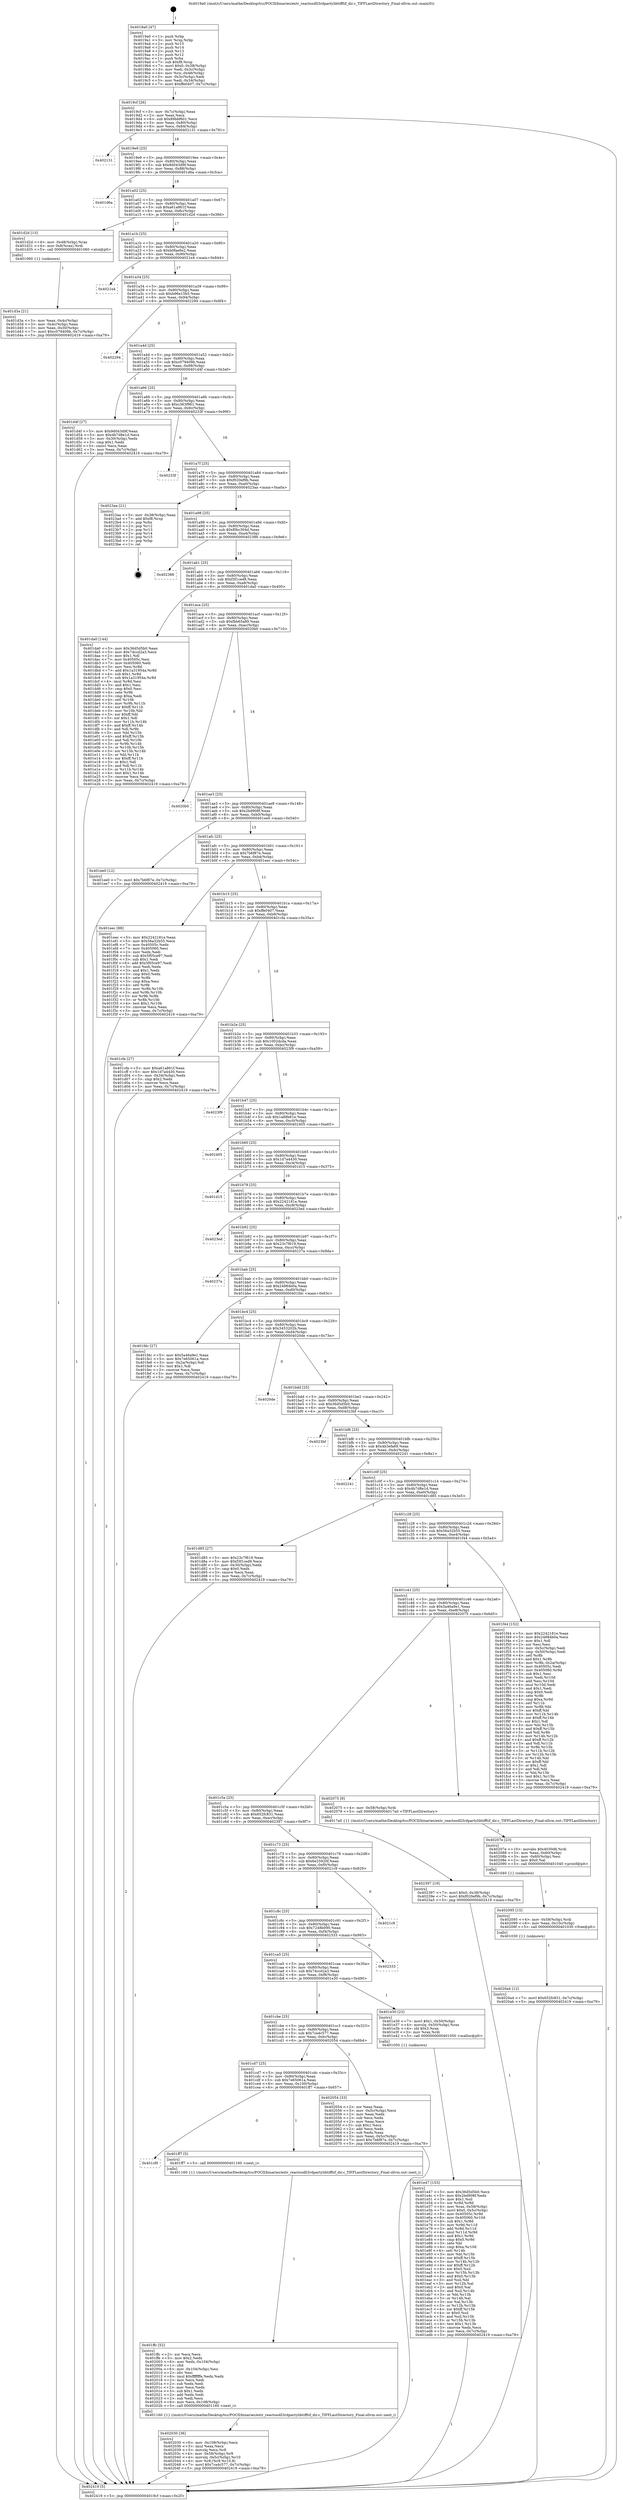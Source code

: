 digraph "0x4019a0" {
  label = "0x4019a0 (/mnt/c/Users/mathe/Desktop/tcc/POCII/binaries/extr_reactosdll3rdpartylibtifftif_dir.c_TIFFLastDirectory_Final-ollvm.out::main(0))"
  labelloc = "t"
  node[shape=record]

  Entry [label="",width=0.3,height=0.3,shape=circle,fillcolor=black,style=filled]
  "0x4019cf" [label="{
     0x4019cf [26]\l
     | [instrs]\l
     &nbsp;&nbsp;0x4019cf \<+3\>: mov -0x7c(%rbp),%eax\l
     &nbsp;&nbsp;0x4019d2 \<+2\>: mov %eax,%ecx\l
     &nbsp;&nbsp;0x4019d4 \<+6\>: sub $0x89bbf601,%ecx\l
     &nbsp;&nbsp;0x4019da \<+3\>: mov %eax,-0x80(%rbp)\l
     &nbsp;&nbsp;0x4019dd \<+6\>: mov %ecx,-0x84(%rbp)\l
     &nbsp;&nbsp;0x4019e3 \<+6\>: je 0000000000402131 \<main+0x791\>\l
  }"]
  "0x402131" [label="{
     0x402131\l
  }", style=dashed]
  "0x4019e9" [label="{
     0x4019e9 [25]\l
     | [instrs]\l
     &nbsp;&nbsp;0x4019e9 \<+5\>: jmp 00000000004019ee \<main+0x4e\>\l
     &nbsp;&nbsp;0x4019ee \<+3\>: mov -0x80(%rbp),%eax\l
     &nbsp;&nbsp;0x4019f1 \<+5\>: sub $0x9d043d9f,%eax\l
     &nbsp;&nbsp;0x4019f6 \<+6\>: mov %eax,-0x88(%rbp)\l
     &nbsp;&nbsp;0x4019fc \<+6\>: je 0000000000401d6a \<main+0x3ca\>\l
  }"]
  Exit [label="",width=0.3,height=0.3,shape=circle,fillcolor=black,style=filled,peripheries=2]
  "0x401d6a" [label="{
     0x401d6a\l
  }", style=dashed]
  "0x401a02" [label="{
     0x401a02 [25]\l
     | [instrs]\l
     &nbsp;&nbsp;0x401a02 \<+5\>: jmp 0000000000401a07 \<main+0x67\>\l
     &nbsp;&nbsp;0x401a07 \<+3\>: mov -0x80(%rbp),%eax\l
     &nbsp;&nbsp;0x401a0a \<+5\>: sub $0xa61a861f,%eax\l
     &nbsp;&nbsp;0x401a0f \<+6\>: mov %eax,-0x8c(%rbp)\l
     &nbsp;&nbsp;0x401a15 \<+6\>: je 0000000000401d2d \<main+0x38d\>\l
  }"]
  "0x4020a4" [label="{
     0x4020a4 [12]\l
     | [instrs]\l
     &nbsp;&nbsp;0x4020a4 \<+7\>: movl $0x652fc831,-0x7c(%rbp)\l
     &nbsp;&nbsp;0x4020ab \<+5\>: jmp 0000000000402419 \<main+0xa79\>\l
  }"]
  "0x401d2d" [label="{
     0x401d2d [13]\l
     | [instrs]\l
     &nbsp;&nbsp;0x401d2d \<+4\>: mov -0x48(%rbp),%rax\l
     &nbsp;&nbsp;0x401d31 \<+4\>: mov 0x8(%rax),%rdi\l
     &nbsp;&nbsp;0x401d35 \<+5\>: call 0000000000401060 \<atoi@plt\>\l
     | [calls]\l
     &nbsp;&nbsp;0x401060 \{1\} (unknown)\l
  }"]
  "0x401a1b" [label="{
     0x401a1b [25]\l
     | [instrs]\l
     &nbsp;&nbsp;0x401a1b \<+5\>: jmp 0000000000401a20 \<main+0x80\>\l
     &nbsp;&nbsp;0x401a20 \<+3\>: mov -0x80(%rbp),%eax\l
     &nbsp;&nbsp;0x401a23 \<+5\>: sub $0xb0fae6e2,%eax\l
     &nbsp;&nbsp;0x401a28 \<+6\>: mov %eax,-0x90(%rbp)\l
     &nbsp;&nbsp;0x401a2e \<+6\>: je 00000000004021e4 \<main+0x844\>\l
  }"]
  "0x402095" [label="{
     0x402095 [15]\l
     | [instrs]\l
     &nbsp;&nbsp;0x402095 \<+4\>: mov -0x58(%rbp),%rdi\l
     &nbsp;&nbsp;0x402099 \<+6\>: mov %eax,-0x10c(%rbp)\l
     &nbsp;&nbsp;0x40209f \<+5\>: call 0000000000401030 \<free@plt\>\l
     | [calls]\l
     &nbsp;&nbsp;0x401030 \{1\} (unknown)\l
  }"]
  "0x4021e4" [label="{
     0x4021e4\l
  }", style=dashed]
  "0x401a34" [label="{
     0x401a34 [25]\l
     | [instrs]\l
     &nbsp;&nbsp;0x401a34 \<+5\>: jmp 0000000000401a39 \<main+0x99\>\l
     &nbsp;&nbsp;0x401a39 \<+3\>: mov -0x80(%rbp),%eax\l
     &nbsp;&nbsp;0x401a3c \<+5\>: sub $0xb96e15b5,%eax\l
     &nbsp;&nbsp;0x401a41 \<+6\>: mov %eax,-0x94(%rbp)\l
     &nbsp;&nbsp;0x401a47 \<+6\>: je 0000000000402294 \<main+0x8f4\>\l
  }"]
  "0x40207e" [label="{
     0x40207e [23]\l
     | [instrs]\l
     &nbsp;&nbsp;0x40207e \<+10\>: movabs $0x4030d6,%rdi\l
     &nbsp;&nbsp;0x402088 \<+3\>: mov %eax,-0x60(%rbp)\l
     &nbsp;&nbsp;0x40208b \<+3\>: mov -0x60(%rbp),%esi\l
     &nbsp;&nbsp;0x40208e \<+2\>: mov $0x0,%al\l
     &nbsp;&nbsp;0x402090 \<+5\>: call 0000000000401040 \<printf@plt\>\l
     | [calls]\l
     &nbsp;&nbsp;0x401040 \{1\} (unknown)\l
  }"]
  "0x402294" [label="{
     0x402294\l
  }", style=dashed]
  "0x401a4d" [label="{
     0x401a4d [25]\l
     | [instrs]\l
     &nbsp;&nbsp;0x401a4d \<+5\>: jmp 0000000000401a52 \<main+0xb2\>\l
     &nbsp;&nbsp;0x401a52 \<+3\>: mov -0x80(%rbp),%eax\l
     &nbsp;&nbsp;0x401a55 \<+5\>: sub $0xc079409b,%eax\l
     &nbsp;&nbsp;0x401a5a \<+6\>: mov %eax,-0x98(%rbp)\l
     &nbsp;&nbsp;0x401a60 \<+6\>: je 0000000000401d4f \<main+0x3af\>\l
  }"]
  "0x402030" [label="{
     0x402030 [36]\l
     | [instrs]\l
     &nbsp;&nbsp;0x402030 \<+6\>: mov -0x108(%rbp),%ecx\l
     &nbsp;&nbsp;0x402036 \<+3\>: imul %eax,%ecx\l
     &nbsp;&nbsp;0x402039 \<+3\>: movslq %ecx,%r8\l
     &nbsp;&nbsp;0x40203c \<+4\>: mov -0x58(%rbp),%r9\l
     &nbsp;&nbsp;0x402040 \<+4\>: movslq -0x5c(%rbp),%r10\l
     &nbsp;&nbsp;0x402044 \<+4\>: mov %r8,(%r9,%r10,8)\l
     &nbsp;&nbsp;0x402048 \<+7\>: movl $0x7ca4c577,-0x7c(%rbp)\l
     &nbsp;&nbsp;0x40204f \<+5\>: jmp 0000000000402419 \<main+0xa79\>\l
  }"]
  "0x401d4f" [label="{
     0x401d4f [27]\l
     | [instrs]\l
     &nbsp;&nbsp;0x401d4f \<+5\>: mov $0x9d043d9f,%eax\l
     &nbsp;&nbsp;0x401d54 \<+5\>: mov $0x4b7d8e1d,%ecx\l
     &nbsp;&nbsp;0x401d59 \<+3\>: mov -0x30(%rbp),%edx\l
     &nbsp;&nbsp;0x401d5c \<+3\>: cmp $0x1,%edx\l
     &nbsp;&nbsp;0x401d5f \<+3\>: cmovl %ecx,%eax\l
     &nbsp;&nbsp;0x401d62 \<+3\>: mov %eax,-0x7c(%rbp)\l
     &nbsp;&nbsp;0x401d65 \<+5\>: jmp 0000000000402419 \<main+0xa79\>\l
  }"]
  "0x401a66" [label="{
     0x401a66 [25]\l
     | [instrs]\l
     &nbsp;&nbsp;0x401a66 \<+5\>: jmp 0000000000401a6b \<main+0xcb\>\l
     &nbsp;&nbsp;0x401a6b \<+3\>: mov -0x80(%rbp),%eax\l
     &nbsp;&nbsp;0x401a6e \<+5\>: sub $0xc363f961,%eax\l
     &nbsp;&nbsp;0x401a73 \<+6\>: mov %eax,-0x9c(%rbp)\l
     &nbsp;&nbsp;0x401a79 \<+6\>: je 000000000040233f \<main+0x99f\>\l
  }"]
  "0x401ffc" [label="{
     0x401ffc [52]\l
     | [instrs]\l
     &nbsp;&nbsp;0x401ffc \<+2\>: xor %ecx,%ecx\l
     &nbsp;&nbsp;0x401ffe \<+5\>: mov $0x2,%edx\l
     &nbsp;&nbsp;0x402003 \<+6\>: mov %edx,-0x104(%rbp)\l
     &nbsp;&nbsp;0x402009 \<+1\>: cltd\l
     &nbsp;&nbsp;0x40200a \<+6\>: mov -0x104(%rbp),%esi\l
     &nbsp;&nbsp;0x402010 \<+2\>: idiv %esi\l
     &nbsp;&nbsp;0x402012 \<+6\>: imul $0xfffffffe,%edx,%edx\l
     &nbsp;&nbsp;0x402018 \<+2\>: mov %ecx,%edi\l
     &nbsp;&nbsp;0x40201a \<+2\>: sub %edx,%edi\l
     &nbsp;&nbsp;0x40201c \<+2\>: mov %ecx,%edx\l
     &nbsp;&nbsp;0x40201e \<+3\>: sub $0x1,%edx\l
     &nbsp;&nbsp;0x402021 \<+2\>: add %edx,%edi\l
     &nbsp;&nbsp;0x402023 \<+2\>: sub %edi,%ecx\l
     &nbsp;&nbsp;0x402025 \<+6\>: mov %ecx,-0x108(%rbp)\l
     &nbsp;&nbsp;0x40202b \<+5\>: call 0000000000401160 \<next_i\>\l
     | [calls]\l
     &nbsp;&nbsp;0x401160 \{1\} (/mnt/c/Users/mathe/Desktop/tcc/POCII/binaries/extr_reactosdll3rdpartylibtifftif_dir.c_TIFFLastDirectory_Final-ollvm.out::next_i)\l
  }"]
  "0x40233f" [label="{
     0x40233f\l
  }", style=dashed]
  "0x401a7f" [label="{
     0x401a7f [25]\l
     | [instrs]\l
     &nbsp;&nbsp;0x401a7f \<+5\>: jmp 0000000000401a84 \<main+0xe4\>\l
     &nbsp;&nbsp;0x401a84 \<+3\>: mov -0x80(%rbp),%eax\l
     &nbsp;&nbsp;0x401a87 \<+5\>: sub $0xf020ef9b,%eax\l
     &nbsp;&nbsp;0x401a8c \<+6\>: mov %eax,-0xa0(%rbp)\l
     &nbsp;&nbsp;0x401a92 \<+6\>: je 00000000004023aa \<main+0xa0a\>\l
  }"]
  "0x401cf0" [label="{
     0x401cf0\l
  }", style=dashed]
  "0x4023aa" [label="{
     0x4023aa [21]\l
     | [instrs]\l
     &nbsp;&nbsp;0x4023aa \<+3\>: mov -0x38(%rbp),%eax\l
     &nbsp;&nbsp;0x4023ad \<+7\>: add $0xf8,%rsp\l
     &nbsp;&nbsp;0x4023b4 \<+1\>: pop %rbx\l
     &nbsp;&nbsp;0x4023b5 \<+2\>: pop %r12\l
     &nbsp;&nbsp;0x4023b7 \<+2\>: pop %r13\l
     &nbsp;&nbsp;0x4023b9 \<+2\>: pop %r14\l
     &nbsp;&nbsp;0x4023bb \<+2\>: pop %r15\l
     &nbsp;&nbsp;0x4023bd \<+1\>: pop %rbp\l
     &nbsp;&nbsp;0x4023be \<+1\>: ret\l
  }"]
  "0x401a98" [label="{
     0x401a98 [25]\l
     | [instrs]\l
     &nbsp;&nbsp;0x401a98 \<+5\>: jmp 0000000000401a9d \<main+0xfd\>\l
     &nbsp;&nbsp;0x401a9d \<+3\>: mov -0x80(%rbp),%eax\l
     &nbsp;&nbsp;0x401aa0 \<+5\>: sub $0xf0bc304d,%eax\l
     &nbsp;&nbsp;0x401aa5 \<+6\>: mov %eax,-0xa4(%rbp)\l
     &nbsp;&nbsp;0x401aab \<+6\>: je 0000000000402386 \<main+0x9e6\>\l
  }"]
  "0x401ff7" [label="{
     0x401ff7 [5]\l
     | [instrs]\l
     &nbsp;&nbsp;0x401ff7 \<+5\>: call 0000000000401160 \<next_i\>\l
     | [calls]\l
     &nbsp;&nbsp;0x401160 \{1\} (/mnt/c/Users/mathe/Desktop/tcc/POCII/binaries/extr_reactosdll3rdpartylibtifftif_dir.c_TIFFLastDirectory_Final-ollvm.out::next_i)\l
  }"]
  "0x402386" [label="{
     0x402386\l
  }", style=dashed]
  "0x401ab1" [label="{
     0x401ab1 [25]\l
     | [instrs]\l
     &nbsp;&nbsp;0x401ab1 \<+5\>: jmp 0000000000401ab6 \<main+0x116\>\l
     &nbsp;&nbsp;0x401ab6 \<+3\>: mov -0x80(%rbp),%eax\l
     &nbsp;&nbsp;0x401ab9 \<+5\>: sub $0xf3f1ced9,%eax\l
     &nbsp;&nbsp;0x401abe \<+6\>: mov %eax,-0xa8(%rbp)\l
     &nbsp;&nbsp;0x401ac4 \<+6\>: je 0000000000401da0 \<main+0x400\>\l
  }"]
  "0x401cd7" [label="{
     0x401cd7 [25]\l
     | [instrs]\l
     &nbsp;&nbsp;0x401cd7 \<+5\>: jmp 0000000000401cdc \<main+0x33c\>\l
     &nbsp;&nbsp;0x401cdc \<+3\>: mov -0x80(%rbp),%eax\l
     &nbsp;&nbsp;0x401cdf \<+5\>: sub $0x7e65061a,%eax\l
     &nbsp;&nbsp;0x401ce4 \<+6\>: mov %eax,-0x100(%rbp)\l
     &nbsp;&nbsp;0x401cea \<+6\>: je 0000000000401ff7 \<main+0x657\>\l
  }"]
  "0x401da0" [label="{
     0x401da0 [144]\l
     | [instrs]\l
     &nbsp;&nbsp;0x401da0 \<+5\>: mov $0x36d5d5b0,%eax\l
     &nbsp;&nbsp;0x401da5 \<+5\>: mov $0x74ccd2a3,%ecx\l
     &nbsp;&nbsp;0x401daa \<+2\>: mov $0x1,%dl\l
     &nbsp;&nbsp;0x401dac \<+7\>: mov 0x40505c,%esi\l
     &nbsp;&nbsp;0x401db3 \<+7\>: mov 0x405060,%edi\l
     &nbsp;&nbsp;0x401dba \<+3\>: mov %esi,%r8d\l
     &nbsp;&nbsp;0x401dbd \<+7\>: add $0x1a31954a,%r8d\l
     &nbsp;&nbsp;0x401dc4 \<+4\>: sub $0x1,%r8d\l
     &nbsp;&nbsp;0x401dc8 \<+7\>: sub $0x1a31954a,%r8d\l
     &nbsp;&nbsp;0x401dcf \<+4\>: imul %r8d,%esi\l
     &nbsp;&nbsp;0x401dd3 \<+3\>: and $0x1,%esi\l
     &nbsp;&nbsp;0x401dd6 \<+3\>: cmp $0x0,%esi\l
     &nbsp;&nbsp;0x401dd9 \<+4\>: sete %r9b\l
     &nbsp;&nbsp;0x401ddd \<+3\>: cmp $0xa,%edi\l
     &nbsp;&nbsp;0x401de0 \<+4\>: setl %r10b\l
     &nbsp;&nbsp;0x401de4 \<+3\>: mov %r9b,%r11b\l
     &nbsp;&nbsp;0x401de7 \<+4\>: xor $0xff,%r11b\l
     &nbsp;&nbsp;0x401deb \<+3\>: mov %r10b,%bl\l
     &nbsp;&nbsp;0x401dee \<+3\>: xor $0xff,%bl\l
     &nbsp;&nbsp;0x401df1 \<+3\>: xor $0x1,%dl\l
     &nbsp;&nbsp;0x401df4 \<+3\>: mov %r11b,%r14b\l
     &nbsp;&nbsp;0x401df7 \<+4\>: and $0xff,%r14b\l
     &nbsp;&nbsp;0x401dfb \<+3\>: and %dl,%r9b\l
     &nbsp;&nbsp;0x401dfe \<+3\>: mov %bl,%r15b\l
     &nbsp;&nbsp;0x401e01 \<+4\>: and $0xff,%r15b\l
     &nbsp;&nbsp;0x401e05 \<+3\>: and %dl,%r10b\l
     &nbsp;&nbsp;0x401e08 \<+3\>: or %r9b,%r14b\l
     &nbsp;&nbsp;0x401e0b \<+3\>: or %r10b,%r15b\l
     &nbsp;&nbsp;0x401e0e \<+3\>: xor %r15b,%r14b\l
     &nbsp;&nbsp;0x401e11 \<+3\>: or %bl,%r11b\l
     &nbsp;&nbsp;0x401e14 \<+4\>: xor $0xff,%r11b\l
     &nbsp;&nbsp;0x401e18 \<+3\>: or $0x1,%dl\l
     &nbsp;&nbsp;0x401e1b \<+3\>: and %dl,%r11b\l
     &nbsp;&nbsp;0x401e1e \<+3\>: or %r11b,%r14b\l
     &nbsp;&nbsp;0x401e21 \<+4\>: test $0x1,%r14b\l
     &nbsp;&nbsp;0x401e25 \<+3\>: cmovne %ecx,%eax\l
     &nbsp;&nbsp;0x401e28 \<+3\>: mov %eax,-0x7c(%rbp)\l
     &nbsp;&nbsp;0x401e2b \<+5\>: jmp 0000000000402419 \<main+0xa79\>\l
  }"]
  "0x401aca" [label="{
     0x401aca [25]\l
     | [instrs]\l
     &nbsp;&nbsp;0x401aca \<+5\>: jmp 0000000000401acf \<main+0x12f\>\l
     &nbsp;&nbsp;0x401acf \<+3\>: mov -0x80(%rbp),%eax\l
     &nbsp;&nbsp;0x401ad2 \<+5\>: sub $0xfbb65a89,%eax\l
     &nbsp;&nbsp;0x401ad7 \<+6\>: mov %eax,-0xac(%rbp)\l
     &nbsp;&nbsp;0x401add \<+6\>: je 00000000004020b0 \<main+0x710\>\l
  }"]
  "0x402054" [label="{
     0x402054 [33]\l
     | [instrs]\l
     &nbsp;&nbsp;0x402054 \<+2\>: xor %eax,%eax\l
     &nbsp;&nbsp;0x402056 \<+3\>: mov -0x5c(%rbp),%ecx\l
     &nbsp;&nbsp;0x402059 \<+2\>: mov %eax,%edx\l
     &nbsp;&nbsp;0x40205b \<+2\>: sub %ecx,%edx\l
     &nbsp;&nbsp;0x40205d \<+2\>: mov %eax,%ecx\l
     &nbsp;&nbsp;0x40205f \<+3\>: sub $0x1,%ecx\l
     &nbsp;&nbsp;0x402062 \<+2\>: add %ecx,%edx\l
     &nbsp;&nbsp;0x402064 \<+2\>: sub %edx,%eax\l
     &nbsp;&nbsp;0x402066 \<+3\>: mov %eax,-0x5c(%rbp)\l
     &nbsp;&nbsp;0x402069 \<+7\>: movl $0x7b6f87e,-0x7c(%rbp)\l
     &nbsp;&nbsp;0x402070 \<+5\>: jmp 0000000000402419 \<main+0xa79\>\l
  }"]
  "0x4020b0" [label="{
     0x4020b0\l
  }", style=dashed]
  "0x401ae3" [label="{
     0x401ae3 [25]\l
     | [instrs]\l
     &nbsp;&nbsp;0x401ae3 \<+5\>: jmp 0000000000401ae8 \<main+0x148\>\l
     &nbsp;&nbsp;0x401ae8 \<+3\>: mov -0x80(%rbp),%eax\l
     &nbsp;&nbsp;0x401aeb \<+5\>: sub $0x2bd908f,%eax\l
     &nbsp;&nbsp;0x401af0 \<+6\>: mov %eax,-0xb0(%rbp)\l
     &nbsp;&nbsp;0x401af6 \<+6\>: je 0000000000401ee0 \<main+0x540\>\l
  }"]
  "0x401e47" [label="{
     0x401e47 [153]\l
     | [instrs]\l
     &nbsp;&nbsp;0x401e47 \<+5\>: mov $0x36d5d5b0,%ecx\l
     &nbsp;&nbsp;0x401e4c \<+5\>: mov $0x2bd908f,%edx\l
     &nbsp;&nbsp;0x401e51 \<+3\>: mov $0x1,%sil\l
     &nbsp;&nbsp;0x401e54 \<+3\>: xor %r8d,%r8d\l
     &nbsp;&nbsp;0x401e57 \<+4\>: mov %rax,-0x58(%rbp)\l
     &nbsp;&nbsp;0x401e5b \<+7\>: movl $0x0,-0x5c(%rbp)\l
     &nbsp;&nbsp;0x401e62 \<+8\>: mov 0x40505c,%r9d\l
     &nbsp;&nbsp;0x401e6a \<+8\>: mov 0x405060,%r10d\l
     &nbsp;&nbsp;0x401e72 \<+4\>: sub $0x1,%r8d\l
     &nbsp;&nbsp;0x401e76 \<+3\>: mov %r9d,%r11d\l
     &nbsp;&nbsp;0x401e79 \<+3\>: add %r8d,%r11d\l
     &nbsp;&nbsp;0x401e7c \<+4\>: imul %r11d,%r9d\l
     &nbsp;&nbsp;0x401e80 \<+4\>: and $0x1,%r9d\l
     &nbsp;&nbsp;0x401e84 \<+4\>: cmp $0x0,%r9d\l
     &nbsp;&nbsp;0x401e88 \<+3\>: sete %bl\l
     &nbsp;&nbsp;0x401e8b \<+4\>: cmp $0xa,%r10d\l
     &nbsp;&nbsp;0x401e8f \<+4\>: setl %r14b\l
     &nbsp;&nbsp;0x401e93 \<+3\>: mov %bl,%r15b\l
     &nbsp;&nbsp;0x401e96 \<+4\>: xor $0xff,%r15b\l
     &nbsp;&nbsp;0x401e9a \<+3\>: mov %r14b,%r12b\l
     &nbsp;&nbsp;0x401e9d \<+4\>: xor $0xff,%r12b\l
     &nbsp;&nbsp;0x401ea1 \<+4\>: xor $0x0,%sil\l
     &nbsp;&nbsp;0x401ea5 \<+3\>: mov %r15b,%r13b\l
     &nbsp;&nbsp;0x401ea8 \<+4\>: and $0x0,%r13b\l
     &nbsp;&nbsp;0x401eac \<+3\>: and %sil,%bl\l
     &nbsp;&nbsp;0x401eaf \<+3\>: mov %r12b,%al\l
     &nbsp;&nbsp;0x401eb2 \<+2\>: and $0x0,%al\l
     &nbsp;&nbsp;0x401eb4 \<+3\>: and %sil,%r14b\l
     &nbsp;&nbsp;0x401eb7 \<+3\>: or %bl,%r13b\l
     &nbsp;&nbsp;0x401eba \<+3\>: or %r14b,%al\l
     &nbsp;&nbsp;0x401ebd \<+3\>: xor %al,%r13b\l
     &nbsp;&nbsp;0x401ec0 \<+3\>: or %r12b,%r15b\l
     &nbsp;&nbsp;0x401ec3 \<+4\>: xor $0xff,%r15b\l
     &nbsp;&nbsp;0x401ec7 \<+4\>: or $0x0,%sil\l
     &nbsp;&nbsp;0x401ecb \<+3\>: and %sil,%r15b\l
     &nbsp;&nbsp;0x401ece \<+3\>: or %r15b,%r13b\l
     &nbsp;&nbsp;0x401ed1 \<+4\>: test $0x1,%r13b\l
     &nbsp;&nbsp;0x401ed5 \<+3\>: cmovne %edx,%ecx\l
     &nbsp;&nbsp;0x401ed8 \<+3\>: mov %ecx,-0x7c(%rbp)\l
     &nbsp;&nbsp;0x401edb \<+5\>: jmp 0000000000402419 \<main+0xa79\>\l
  }"]
  "0x401ee0" [label="{
     0x401ee0 [12]\l
     | [instrs]\l
     &nbsp;&nbsp;0x401ee0 \<+7\>: movl $0x7b6f87e,-0x7c(%rbp)\l
     &nbsp;&nbsp;0x401ee7 \<+5\>: jmp 0000000000402419 \<main+0xa79\>\l
  }"]
  "0x401afc" [label="{
     0x401afc [25]\l
     | [instrs]\l
     &nbsp;&nbsp;0x401afc \<+5\>: jmp 0000000000401b01 \<main+0x161\>\l
     &nbsp;&nbsp;0x401b01 \<+3\>: mov -0x80(%rbp),%eax\l
     &nbsp;&nbsp;0x401b04 \<+5\>: sub $0x7b6f87e,%eax\l
     &nbsp;&nbsp;0x401b09 \<+6\>: mov %eax,-0xb4(%rbp)\l
     &nbsp;&nbsp;0x401b0f \<+6\>: je 0000000000401eec \<main+0x54c\>\l
  }"]
  "0x401cbe" [label="{
     0x401cbe [25]\l
     | [instrs]\l
     &nbsp;&nbsp;0x401cbe \<+5\>: jmp 0000000000401cc3 \<main+0x323\>\l
     &nbsp;&nbsp;0x401cc3 \<+3\>: mov -0x80(%rbp),%eax\l
     &nbsp;&nbsp;0x401cc6 \<+5\>: sub $0x7ca4c577,%eax\l
     &nbsp;&nbsp;0x401ccb \<+6\>: mov %eax,-0xfc(%rbp)\l
     &nbsp;&nbsp;0x401cd1 \<+6\>: je 0000000000402054 \<main+0x6b4\>\l
  }"]
  "0x401eec" [label="{
     0x401eec [88]\l
     | [instrs]\l
     &nbsp;&nbsp;0x401eec \<+5\>: mov $0x2242181e,%eax\l
     &nbsp;&nbsp;0x401ef1 \<+5\>: mov $0x56a32b55,%ecx\l
     &nbsp;&nbsp;0x401ef6 \<+7\>: mov 0x40505c,%edx\l
     &nbsp;&nbsp;0x401efd \<+7\>: mov 0x405060,%esi\l
     &nbsp;&nbsp;0x401f04 \<+2\>: mov %edx,%edi\l
     &nbsp;&nbsp;0x401f06 \<+6\>: sub $0x5f05ce97,%edi\l
     &nbsp;&nbsp;0x401f0c \<+3\>: sub $0x1,%edi\l
     &nbsp;&nbsp;0x401f0f \<+6\>: add $0x5f05ce97,%edi\l
     &nbsp;&nbsp;0x401f15 \<+3\>: imul %edi,%edx\l
     &nbsp;&nbsp;0x401f18 \<+3\>: and $0x1,%edx\l
     &nbsp;&nbsp;0x401f1b \<+3\>: cmp $0x0,%edx\l
     &nbsp;&nbsp;0x401f1e \<+4\>: sete %r8b\l
     &nbsp;&nbsp;0x401f22 \<+3\>: cmp $0xa,%esi\l
     &nbsp;&nbsp;0x401f25 \<+4\>: setl %r9b\l
     &nbsp;&nbsp;0x401f29 \<+3\>: mov %r8b,%r10b\l
     &nbsp;&nbsp;0x401f2c \<+3\>: and %r9b,%r10b\l
     &nbsp;&nbsp;0x401f2f \<+3\>: xor %r9b,%r8b\l
     &nbsp;&nbsp;0x401f32 \<+3\>: or %r8b,%r10b\l
     &nbsp;&nbsp;0x401f35 \<+4\>: test $0x1,%r10b\l
     &nbsp;&nbsp;0x401f39 \<+3\>: cmovne %ecx,%eax\l
     &nbsp;&nbsp;0x401f3c \<+3\>: mov %eax,-0x7c(%rbp)\l
     &nbsp;&nbsp;0x401f3f \<+5\>: jmp 0000000000402419 \<main+0xa79\>\l
  }"]
  "0x401b15" [label="{
     0x401b15 [25]\l
     | [instrs]\l
     &nbsp;&nbsp;0x401b15 \<+5\>: jmp 0000000000401b1a \<main+0x17a\>\l
     &nbsp;&nbsp;0x401b1a \<+3\>: mov -0x80(%rbp),%eax\l
     &nbsp;&nbsp;0x401b1d \<+5\>: sub $0xffe0407,%eax\l
     &nbsp;&nbsp;0x401b22 \<+6\>: mov %eax,-0xb8(%rbp)\l
     &nbsp;&nbsp;0x401b28 \<+6\>: je 0000000000401cfa \<main+0x35a\>\l
  }"]
  "0x401e30" [label="{
     0x401e30 [23]\l
     | [instrs]\l
     &nbsp;&nbsp;0x401e30 \<+7\>: movl $0x1,-0x50(%rbp)\l
     &nbsp;&nbsp;0x401e37 \<+4\>: movslq -0x50(%rbp),%rax\l
     &nbsp;&nbsp;0x401e3b \<+4\>: shl $0x3,%rax\l
     &nbsp;&nbsp;0x401e3f \<+3\>: mov %rax,%rdi\l
     &nbsp;&nbsp;0x401e42 \<+5\>: call 0000000000401050 \<malloc@plt\>\l
     | [calls]\l
     &nbsp;&nbsp;0x401050 \{1\} (unknown)\l
  }"]
  "0x401cfa" [label="{
     0x401cfa [27]\l
     | [instrs]\l
     &nbsp;&nbsp;0x401cfa \<+5\>: mov $0xa61a861f,%eax\l
     &nbsp;&nbsp;0x401cff \<+5\>: mov $0x1d7a4430,%ecx\l
     &nbsp;&nbsp;0x401d04 \<+3\>: mov -0x34(%rbp),%edx\l
     &nbsp;&nbsp;0x401d07 \<+3\>: cmp $0x2,%edx\l
     &nbsp;&nbsp;0x401d0a \<+3\>: cmovne %ecx,%eax\l
     &nbsp;&nbsp;0x401d0d \<+3\>: mov %eax,-0x7c(%rbp)\l
     &nbsp;&nbsp;0x401d10 \<+5\>: jmp 0000000000402419 \<main+0xa79\>\l
  }"]
  "0x401b2e" [label="{
     0x401b2e [25]\l
     | [instrs]\l
     &nbsp;&nbsp;0x401b2e \<+5\>: jmp 0000000000401b33 \<main+0x193\>\l
     &nbsp;&nbsp;0x401b33 \<+3\>: mov -0x80(%rbp),%eax\l
     &nbsp;&nbsp;0x401b36 \<+5\>: sub $0x1002dcda,%eax\l
     &nbsp;&nbsp;0x401b3b \<+6\>: mov %eax,-0xbc(%rbp)\l
     &nbsp;&nbsp;0x401b41 \<+6\>: je 00000000004023f9 \<main+0xa59\>\l
  }"]
  "0x402419" [label="{
     0x402419 [5]\l
     | [instrs]\l
     &nbsp;&nbsp;0x402419 \<+5\>: jmp 00000000004019cf \<main+0x2f\>\l
  }"]
  "0x4019a0" [label="{
     0x4019a0 [47]\l
     | [instrs]\l
     &nbsp;&nbsp;0x4019a0 \<+1\>: push %rbp\l
     &nbsp;&nbsp;0x4019a1 \<+3\>: mov %rsp,%rbp\l
     &nbsp;&nbsp;0x4019a4 \<+2\>: push %r15\l
     &nbsp;&nbsp;0x4019a6 \<+2\>: push %r14\l
     &nbsp;&nbsp;0x4019a8 \<+2\>: push %r13\l
     &nbsp;&nbsp;0x4019aa \<+2\>: push %r12\l
     &nbsp;&nbsp;0x4019ac \<+1\>: push %rbx\l
     &nbsp;&nbsp;0x4019ad \<+7\>: sub $0xf8,%rsp\l
     &nbsp;&nbsp;0x4019b4 \<+7\>: movl $0x0,-0x38(%rbp)\l
     &nbsp;&nbsp;0x4019bb \<+3\>: mov %edi,-0x3c(%rbp)\l
     &nbsp;&nbsp;0x4019be \<+4\>: mov %rsi,-0x48(%rbp)\l
     &nbsp;&nbsp;0x4019c2 \<+3\>: mov -0x3c(%rbp),%edi\l
     &nbsp;&nbsp;0x4019c5 \<+3\>: mov %edi,-0x34(%rbp)\l
     &nbsp;&nbsp;0x4019c8 \<+7\>: movl $0xffe0407,-0x7c(%rbp)\l
  }"]
  "0x401d3a" [label="{
     0x401d3a [21]\l
     | [instrs]\l
     &nbsp;&nbsp;0x401d3a \<+3\>: mov %eax,-0x4c(%rbp)\l
     &nbsp;&nbsp;0x401d3d \<+3\>: mov -0x4c(%rbp),%eax\l
     &nbsp;&nbsp;0x401d40 \<+3\>: mov %eax,-0x30(%rbp)\l
     &nbsp;&nbsp;0x401d43 \<+7\>: movl $0xc079409b,-0x7c(%rbp)\l
     &nbsp;&nbsp;0x401d4a \<+5\>: jmp 0000000000402419 \<main+0xa79\>\l
  }"]
  "0x401ca5" [label="{
     0x401ca5 [25]\l
     | [instrs]\l
     &nbsp;&nbsp;0x401ca5 \<+5\>: jmp 0000000000401caa \<main+0x30a\>\l
     &nbsp;&nbsp;0x401caa \<+3\>: mov -0x80(%rbp),%eax\l
     &nbsp;&nbsp;0x401cad \<+5\>: sub $0x74ccd2a3,%eax\l
     &nbsp;&nbsp;0x401cb2 \<+6\>: mov %eax,-0xf8(%rbp)\l
     &nbsp;&nbsp;0x401cb8 \<+6\>: je 0000000000401e30 \<main+0x490\>\l
  }"]
  "0x4023f9" [label="{
     0x4023f9\l
  }", style=dashed]
  "0x401b47" [label="{
     0x401b47 [25]\l
     | [instrs]\l
     &nbsp;&nbsp;0x401b47 \<+5\>: jmp 0000000000401b4c \<main+0x1ac\>\l
     &nbsp;&nbsp;0x401b4c \<+3\>: mov -0x80(%rbp),%eax\l
     &nbsp;&nbsp;0x401b4f \<+5\>: sub $0x1a88b61e,%eax\l
     &nbsp;&nbsp;0x401b54 \<+6\>: mov %eax,-0xc0(%rbp)\l
     &nbsp;&nbsp;0x401b5a \<+6\>: je 0000000000402405 \<main+0xa65\>\l
  }"]
  "0x402333" [label="{
     0x402333\l
  }", style=dashed]
  "0x402405" [label="{
     0x402405\l
  }", style=dashed]
  "0x401b60" [label="{
     0x401b60 [25]\l
     | [instrs]\l
     &nbsp;&nbsp;0x401b60 \<+5\>: jmp 0000000000401b65 \<main+0x1c5\>\l
     &nbsp;&nbsp;0x401b65 \<+3\>: mov -0x80(%rbp),%eax\l
     &nbsp;&nbsp;0x401b68 \<+5\>: sub $0x1d7a4430,%eax\l
     &nbsp;&nbsp;0x401b6d \<+6\>: mov %eax,-0xc4(%rbp)\l
     &nbsp;&nbsp;0x401b73 \<+6\>: je 0000000000401d15 \<main+0x375\>\l
  }"]
  "0x401c8c" [label="{
     0x401c8c [25]\l
     | [instrs]\l
     &nbsp;&nbsp;0x401c8c \<+5\>: jmp 0000000000401c91 \<main+0x2f1\>\l
     &nbsp;&nbsp;0x401c91 \<+3\>: mov -0x80(%rbp),%eax\l
     &nbsp;&nbsp;0x401c94 \<+5\>: sub $0x7248b090,%eax\l
     &nbsp;&nbsp;0x401c99 \<+6\>: mov %eax,-0xf4(%rbp)\l
     &nbsp;&nbsp;0x401c9f \<+6\>: je 0000000000402333 \<main+0x993\>\l
  }"]
  "0x401d15" [label="{
     0x401d15\l
  }", style=dashed]
  "0x401b79" [label="{
     0x401b79 [25]\l
     | [instrs]\l
     &nbsp;&nbsp;0x401b79 \<+5\>: jmp 0000000000401b7e \<main+0x1de\>\l
     &nbsp;&nbsp;0x401b7e \<+3\>: mov -0x80(%rbp),%eax\l
     &nbsp;&nbsp;0x401b81 \<+5\>: sub $0x2242181e,%eax\l
     &nbsp;&nbsp;0x401b86 \<+6\>: mov %eax,-0xc8(%rbp)\l
     &nbsp;&nbsp;0x401b8c \<+6\>: je 00000000004023ed \<main+0xa4d\>\l
  }"]
  "0x4021c9" [label="{
     0x4021c9\l
  }", style=dashed]
  "0x4023ed" [label="{
     0x4023ed\l
  }", style=dashed]
  "0x401b92" [label="{
     0x401b92 [25]\l
     | [instrs]\l
     &nbsp;&nbsp;0x401b92 \<+5\>: jmp 0000000000401b97 \<main+0x1f7\>\l
     &nbsp;&nbsp;0x401b97 \<+3\>: mov -0x80(%rbp),%eax\l
     &nbsp;&nbsp;0x401b9a \<+5\>: sub $0x23c7f619,%eax\l
     &nbsp;&nbsp;0x401b9f \<+6\>: mov %eax,-0xcc(%rbp)\l
     &nbsp;&nbsp;0x401ba5 \<+6\>: je 000000000040237a \<main+0x9da\>\l
  }"]
  "0x401c73" [label="{
     0x401c73 [25]\l
     | [instrs]\l
     &nbsp;&nbsp;0x401c73 \<+5\>: jmp 0000000000401c78 \<main+0x2d8\>\l
     &nbsp;&nbsp;0x401c78 \<+3\>: mov -0x80(%rbp),%eax\l
     &nbsp;&nbsp;0x401c7b \<+5\>: sub $0x6e25920f,%eax\l
     &nbsp;&nbsp;0x401c80 \<+6\>: mov %eax,-0xf0(%rbp)\l
     &nbsp;&nbsp;0x401c86 \<+6\>: je 00000000004021c9 \<main+0x829\>\l
  }"]
  "0x40237a" [label="{
     0x40237a\l
  }", style=dashed]
  "0x401bab" [label="{
     0x401bab [25]\l
     | [instrs]\l
     &nbsp;&nbsp;0x401bab \<+5\>: jmp 0000000000401bb0 \<main+0x210\>\l
     &nbsp;&nbsp;0x401bb0 \<+3\>: mov -0x80(%rbp),%eax\l
     &nbsp;&nbsp;0x401bb3 \<+5\>: sub $0x24884b0a,%eax\l
     &nbsp;&nbsp;0x401bb8 \<+6\>: mov %eax,-0xd0(%rbp)\l
     &nbsp;&nbsp;0x401bbe \<+6\>: je 0000000000401fdc \<main+0x63c\>\l
  }"]
  "0x402397" [label="{
     0x402397 [19]\l
     | [instrs]\l
     &nbsp;&nbsp;0x402397 \<+7\>: movl $0x0,-0x38(%rbp)\l
     &nbsp;&nbsp;0x40239e \<+7\>: movl $0xf020ef9b,-0x7c(%rbp)\l
     &nbsp;&nbsp;0x4023a5 \<+5\>: jmp 0000000000402419 \<main+0xa79\>\l
  }"]
  "0x401fdc" [label="{
     0x401fdc [27]\l
     | [instrs]\l
     &nbsp;&nbsp;0x401fdc \<+5\>: mov $0x5a46a9e1,%eax\l
     &nbsp;&nbsp;0x401fe1 \<+5\>: mov $0x7e65061a,%ecx\l
     &nbsp;&nbsp;0x401fe6 \<+3\>: mov -0x2a(%rbp),%dl\l
     &nbsp;&nbsp;0x401fe9 \<+3\>: test $0x1,%dl\l
     &nbsp;&nbsp;0x401fec \<+3\>: cmovne %ecx,%eax\l
     &nbsp;&nbsp;0x401fef \<+3\>: mov %eax,-0x7c(%rbp)\l
     &nbsp;&nbsp;0x401ff2 \<+5\>: jmp 0000000000402419 \<main+0xa79\>\l
  }"]
  "0x401bc4" [label="{
     0x401bc4 [25]\l
     | [instrs]\l
     &nbsp;&nbsp;0x401bc4 \<+5\>: jmp 0000000000401bc9 \<main+0x229\>\l
     &nbsp;&nbsp;0x401bc9 \<+3\>: mov -0x80(%rbp),%eax\l
     &nbsp;&nbsp;0x401bcc \<+5\>: sub $0x3453202b,%eax\l
     &nbsp;&nbsp;0x401bd1 \<+6\>: mov %eax,-0xd4(%rbp)\l
     &nbsp;&nbsp;0x401bd7 \<+6\>: je 00000000004020de \<main+0x73e\>\l
  }"]
  "0x401c5a" [label="{
     0x401c5a [25]\l
     | [instrs]\l
     &nbsp;&nbsp;0x401c5a \<+5\>: jmp 0000000000401c5f \<main+0x2bf\>\l
     &nbsp;&nbsp;0x401c5f \<+3\>: mov -0x80(%rbp),%eax\l
     &nbsp;&nbsp;0x401c62 \<+5\>: sub $0x652fc831,%eax\l
     &nbsp;&nbsp;0x401c67 \<+6\>: mov %eax,-0xec(%rbp)\l
     &nbsp;&nbsp;0x401c6d \<+6\>: je 0000000000402397 \<main+0x9f7\>\l
  }"]
  "0x4020de" [label="{
     0x4020de\l
  }", style=dashed]
  "0x401bdd" [label="{
     0x401bdd [25]\l
     | [instrs]\l
     &nbsp;&nbsp;0x401bdd \<+5\>: jmp 0000000000401be2 \<main+0x242\>\l
     &nbsp;&nbsp;0x401be2 \<+3\>: mov -0x80(%rbp),%eax\l
     &nbsp;&nbsp;0x401be5 \<+5\>: sub $0x36d5d5b0,%eax\l
     &nbsp;&nbsp;0x401bea \<+6\>: mov %eax,-0xd8(%rbp)\l
     &nbsp;&nbsp;0x401bf0 \<+6\>: je 00000000004023bf \<main+0xa1f\>\l
  }"]
  "0x402075" [label="{
     0x402075 [9]\l
     | [instrs]\l
     &nbsp;&nbsp;0x402075 \<+4\>: mov -0x58(%rbp),%rdi\l
     &nbsp;&nbsp;0x402079 \<+5\>: call 00000000004017a0 \<TIFFLastDirectory\>\l
     | [calls]\l
     &nbsp;&nbsp;0x4017a0 \{1\} (/mnt/c/Users/mathe/Desktop/tcc/POCII/binaries/extr_reactosdll3rdpartylibtifftif_dir.c_TIFFLastDirectory_Final-ollvm.out::TIFFLastDirectory)\l
  }"]
  "0x4023bf" [label="{
     0x4023bf\l
  }", style=dashed]
  "0x401bf6" [label="{
     0x401bf6 [25]\l
     | [instrs]\l
     &nbsp;&nbsp;0x401bf6 \<+5\>: jmp 0000000000401bfb \<main+0x25b\>\l
     &nbsp;&nbsp;0x401bfb \<+3\>: mov -0x80(%rbp),%eax\l
     &nbsp;&nbsp;0x401bfe \<+5\>: sub $0x4b3efa69,%eax\l
     &nbsp;&nbsp;0x401c03 \<+6\>: mov %eax,-0xdc(%rbp)\l
     &nbsp;&nbsp;0x401c09 \<+6\>: je 0000000000402241 \<main+0x8a1\>\l
  }"]
  "0x401c41" [label="{
     0x401c41 [25]\l
     | [instrs]\l
     &nbsp;&nbsp;0x401c41 \<+5\>: jmp 0000000000401c46 \<main+0x2a6\>\l
     &nbsp;&nbsp;0x401c46 \<+3\>: mov -0x80(%rbp),%eax\l
     &nbsp;&nbsp;0x401c49 \<+5\>: sub $0x5a46a9e1,%eax\l
     &nbsp;&nbsp;0x401c4e \<+6\>: mov %eax,-0xe8(%rbp)\l
     &nbsp;&nbsp;0x401c54 \<+6\>: je 0000000000402075 \<main+0x6d5\>\l
  }"]
  "0x402241" [label="{
     0x402241\l
  }", style=dashed]
  "0x401c0f" [label="{
     0x401c0f [25]\l
     | [instrs]\l
     &nbsp;&nbsp;0x401c0f \<+5\>: jmp 0000000000401c14 \<main+0x274\>\l
     &nbsp;&nbsp;0x401c14 \<+3\>: mov -0x80(%rbp),%eax\l
     &nbsp;&nbsp;0x401c17 \<+5\>: sub $0x4b7d8e1d,%eax\l
     &nbsp;&nbsp;0x401c1c \<+6\>: mov %eax,-0xe0(%rbp)\l
     &nbsp;&nbsp;0x401c22 \<+6\>: je 0000000000401d85 \<main+0x3e5\>\l
  }"]
  "0x401f44" [label="{
     0x401f44 [152]\l
     | [instrs]\l
     &nbsp;&nbsp;0x401f44 \<+5\>: mov $0x2242181e,%eax\l
     &nbsp;&nbsp;0x401f49 \<+5\>: mov $0x24884b0a,%ecx\l
     &nbsp;&nbsp;0x401f4e \<+2\>: mov $0x1,%dl\l
     &nbsp;&nbsp;0x401f50 \<+2\>: xor %esi,%esi\l
     &nbsp;&nbsp;0x401f52 \<+3\>: mov -0x5c(%rbp),%edi\l
     &nbsp;&nbsp;0x401f55 \<+3\>: cmp -0x50(%rbp),%edi\l
     &nbsp;&nbsp;0x401f58 \<+4\>: setl %r8b\l
     &nbsp;&nbsp;0x401f5c \<+4\>: and $0x1,%r8b\l
     &nbsp;&nbsp;0x401f60 \<+4\>: mov %r8b,-0x2a(%rbp)\l
     &nbsp;&nbsp;0x401f64 \<+7\>: mov 0x40505c,%edi\l
     &nbsp;&nbsp;0x401f6b \<+8\>: mov 0x405060,%r9d\l
     &nbsp;&nbsp;0x401f73 \<+3\>: sub $0x1,%esi\l
     &nbsp;&nbsp;0x401f76 \<+3\>: mov %edi,%r10d\l
     &nbsp;&nbsp;0x401f79 \<+3\>: add %esi,%r10d\l
     &nbsp;&nbsp;0x401f7c \<+4\>: imul %r10d,%edi\l
     &nbsp;&nbsp;0x401f80 \<+3\>: and $0x1,%edi\l
     &nbsp;&nbsp;0x401f83 \<+3\>: cmp $0x0,%edi\l
     &nbsp;&nbsp;0x401f86 \<+4\>: sete %r8b\l
     &nbsp;&nbsp;0x401f8a \<+4\>: cmp $0xa,%r9d\l
     &nbsp;&nbsp;0x401f8e \<+4\>: setl %r11b\l
     &nbsp;&nbsp;0x401f92 \<+3\>: mov %r8b,%bl\l
     &nbsp;&nbsp;0x401f95 \<+3\>: xor $0xff,%bl\l
     &nbsp;&nbsp;0x401f98 \<+3\>: mov %r11b,%r14b\l
     &nbsp;&nbsp;0x401f9b \<+4\>: xor $0xff,%r14b\l
     &nbsp;&nbsp;0x401f9f \<+3\>: xor $0x1,%dl\l
     &nbsp;&nbsp;0x401fa2 \<+3\>: mov %bl,%r15b\l
     &nbsp;&nbsp;0x401fa5 \<+4\>: and $0xff,%r15b\l
     &nbsp;&nbsp;0x401fa9 \<+3\>: and %dl,%r8b\l
     &nbsp;&nbsp;0x401fac \<+3\>: mov %r14b,%r12b\l
     &nbsp;&nbsp;0x401faf \<+4\>: and $0xff,%r12b\l
     &nbsp;&nbsp;0x401fb3 \<+3\>: and %dl,%r11b\l
     &nbsp;&nbsp;0x401fb6 \<+3\>: or %r8b,%r15b\l
     &nbsp;&nbsp;0x401fb9 \<+3\>: or %r11b,%r12b\l
     &nbsp;&nbsp;0x401fbc \<+3\>: xor %r12b,%r15b\l
     &nbsp;&nbsp;0x401fbf \<+3\>: or %r14b,%bl\l
     &nbsp;&nbsp;0x401fc2 \<+3\>: xor $0xff,%bl\l
     &nbsp;&nbsp;0x401fc5 \<+3\>: or $0x1,%dl\l
     &nbsp;&nbsp;0x401fc8 \<+2\>: and %dl,%bl\l
     &nbsp;&nbsp;0x401fca \<+3\>: or %bl,%r15b\l
     &nbsp;&nbsp;0x401fcd \<+4\>: test $0x1,%r15b\l
     &nbsp;&nbsp;0x401fd1 \<+3\>: cmovne %ecx,%eax\l
     &nbsp;&nbsp;0x401fd4 \<+3\>: mov %eax,-0x7c(%rbp)\l
     &nbsp;&nbsp;0x401fd7 \<+5\>: jmp 0000000000402419 \<main+0xa79\>\l
  }"]
  "0x401d85" [label="{
     0x401d85 [27]\l
     | [instrs]\l
     &nbsp;&nbsp;0x401d85 \<+5\>: mov $0x23c7f619,%eax\l
     &nbsp;&nbsp;0x401d8a \<+5\>: mov $0xf3f1ced9,%ecx\l
     &nbsp;&nbsp;0x401d8f \<+3\>: mov -0x30(%rbp),%edx\l
     &nbsp;&nbsp;0x401d92 \<+3\>: cmp $0x0,%edx\l
     &nbsp;&nbsp;0x401d95 \<+3\>: cmove %ecx,%eax\l
     &nbsp;&nbsp;0x401d98 \<+3\>: mov %eax,-0x7c(%rbp)\l
     &nbsp;&nbsp;0x401d9b \<+5\>: jmp 0000000000402419 \<main+0xa79\>\l
  }"]
  "0x401c28" [label="{
     0x401c28 [25]\l
     | [instrs]\l
     &nbsp;&nbsp;0x401c28 \<+5\>: jmp 0000000000401c2d \<main+0x28d\>\l
     &nbsp;&nbsp;0x401c2d \<+3\>: mov -0x80(%rbp),%eax\l
     &nbsp;&nbsp;0x401c30 \<+5\>: sub $0x56a32b55,%eax\l
     &nbsp;&nbsp;0x401c35 \<+6\>: mov %eax,-0xe4(%rbp)\l
     &nbsp;&nbsp;0x401c3b \<+6\>: je 0000000000401f44 \<main+0x5a4\>\l
  }"]
  Entry -> "0x4019a0" [label=" 1"]
  "0x4019cf" -> "0x402131" [label=" 0"]
  "0x4019cf" -> "0x4019e9" [label=" 18"]
  "0x4023aa" -> Exit [label=" 1"]
  "0x4019e9" -> "0x401d6a" [label=" 0"]
  "0x4019e9" -> "0x401a02" [label=" 18"]
  "0x402397" -> "0x402419" [label=" 1"]
  "0x401a02" -> "0x401d2d" [label=" 1"]
  "0x401a02" -> "0x401a1b" [label=" 17"]
  "0x4020a4" -> "0x402419" [label=" 1"]
  "0x401a1b" -> "0x4021e4" [label=" 0"]
  "0x401a1b" -> "0x401a34" [label=" 17"]
  "0x402095" -> "0x4020a4" [label=" 1"]
  "0x401a34" -> "0x402294" [label=" 0"]
  "0x401a34" -> "0x401a4d" [label=" 17"]
  "0x40207e" -> "0x402095" [label=" 1"]
  "0x401a4d" -> "0x401d4f" [label=" 1"]
  "0x401a4d" -> "0x401a66" [label=" 16"]
  "0x402075" -> "0x40207e" [label=" 1"]
  "0x401a66" -> "0x40233f" [label=" 0"]
  "0x401a66" -> "0x401a7f" [label=" 16"]
  "0x402054" -> "0x402419" [label=" 1"]
  "0x401a7f" -> "0x4023aa" [label=" 1"]
  "0x401a7f" -> "0x401a98" [label=" 15"]
  "0x402030" -> "0x402419" [label=" 1"]
  "0x401a98" -> "0x402386" [label=" 0"]
  "0x401a98" -> "0x401ab1" [label=" 15"]
  "0x401ffc" -> "0x402030" [label=" 1"]
  "0x401ab1" -> "0x401da0" [label=" 1"]
  "0x401ab1" -> "0x401aca" [label=" 14"]
  "0x401cd7" -> "0x401cf0" [label=" 0"]
  "0x401aca" -> "0x4020b0" [label=" 0"]
  "0x401aca" -> "0x401ae3" [label=" 14"]
  "0x401cd7" -> "0x401ff7" [label=" 1"]
  "0x401ae3" -> "0x401ee0" [label=" 1"]
  "0x401ae3" -> "0x401afc" [label=" 13"]
  "0x401cbe" -> "0x401cd7" [label=" 1"]
  "0x401afc" -> "0x401eec" [label=" 2"]
  "0x401afc" -> "0x401b15" [label=" 11"]
  "0x401cbe" -> "0x402054" [label=" 1"]
  "0x401b15" -> "0x401cfa" [label=" 1"]
  "0x401b15" -> "0x401b2e" [label=" 10"]
  "0x401cfa" -> "0x402419" [label=" 1"]
  "0x4019a0" -> "0x4019cf" [label=" 1"]
  "0x402419" -> "0x4019cf" [label=" 17"]
  "0x401d2d" -> "0x401d3a" [label=" 1"]
  "0x401d3a" -> "0x402419" [label=" 1"]
  "0x401d4f" -> "0x402419" [label=" 1"]
  "0x401ff7" -> "0x401ffc" [label=" 1"]
  "0x401b2e" -> "0x4023f9" [label=" 0"]
  "0x401b2e" -> "0x401b47" [label=" 10"]
  "0x401f44" -> "0x402419" [label=" 2"]
  "0x401b47" -> "0x402405" [label=" 0"]
  "0x401b47" -> "0x401b60" [label=" 10"]
  "0x401eec" -> "0x402419" [label=" 2"]
  "0x401b60" -> "0x401d15" [label=" 0"]
  "0x401b60" -> "0x401b79" [label=" 10"]
  "0x401e47" -> "0x402419" [label=" 1"]
  "0x401b79" -> "0x4023ed" [label=" 0"]
  "0x401b79" -> "0x401b92" [label=" 10"]
  "0x401e30" -> "0x401e47" [label=" 1"]
  "0x401b92" -> "0x40237a" [label=" 0"]
  "0x401b92" -> "0x401bab" [label=" 10"]
  "0x401ca5" -> "0x401e30" [label=" 1"]
  "0x401bab" -> "0x401fdc" [label=" 2"]
  "0x401bab" -> "0x401bc4" [label=" 8"]
  "0x401fdc" -> "0x402419" [label=" 2"]
  "0x401bc4" -> "0x4020de" [label=" 0"]
  "0x401bc4" -> "0x401bdd" [label=" 8"]
  "0x401c8c" -> "0x402333" [label=" 0"]
  "0x401bdd" -> "0x4023bf" [label=" 0"]
  "0x401bdd" -> "0x401bf6" [label=" 8"]
  "0x401ee0" -> "0x402419" [label=" 1"]
  "0x401bf6" -> "0x402241" [label=" 0"]
  "0x401bf6" -> "0x401c0f" [label=" 8"]
  "0x401c73" -> "0x4021c9" [label=" 0"]
  "0x401c0f" -> "0x401d85" [label=" 1"]
  "0x401c0f" -> "0x401c28" [label=" 7"]
  "0x401d85" -> "0x402419" [label=" 1"]
  "0x401da0" -> "0x402419" [label=" 1"]
  "0x401ca5" -> "0x401cbe" [label=" 2"]
  "0x401c28" -> "0x401f44" [label=" 2"]
  "0x401c28" -> "0x401c41" [label=" 5"]
  "0x401c73" -> "0x401c8c" [label=" 3"]
  "0x401c41" -> "0x402075" [label=" 1"]
  "0x401c41" -> "0x401c5a" [label=" 4"]
  "0x401c8c" -> "0x401ca5" [label=" 3"]
  "0x401c5a" -> "0x402397" [label=" 1"]
  "0x401c5a" -> "0x401c73" [label=" 3"]
}
